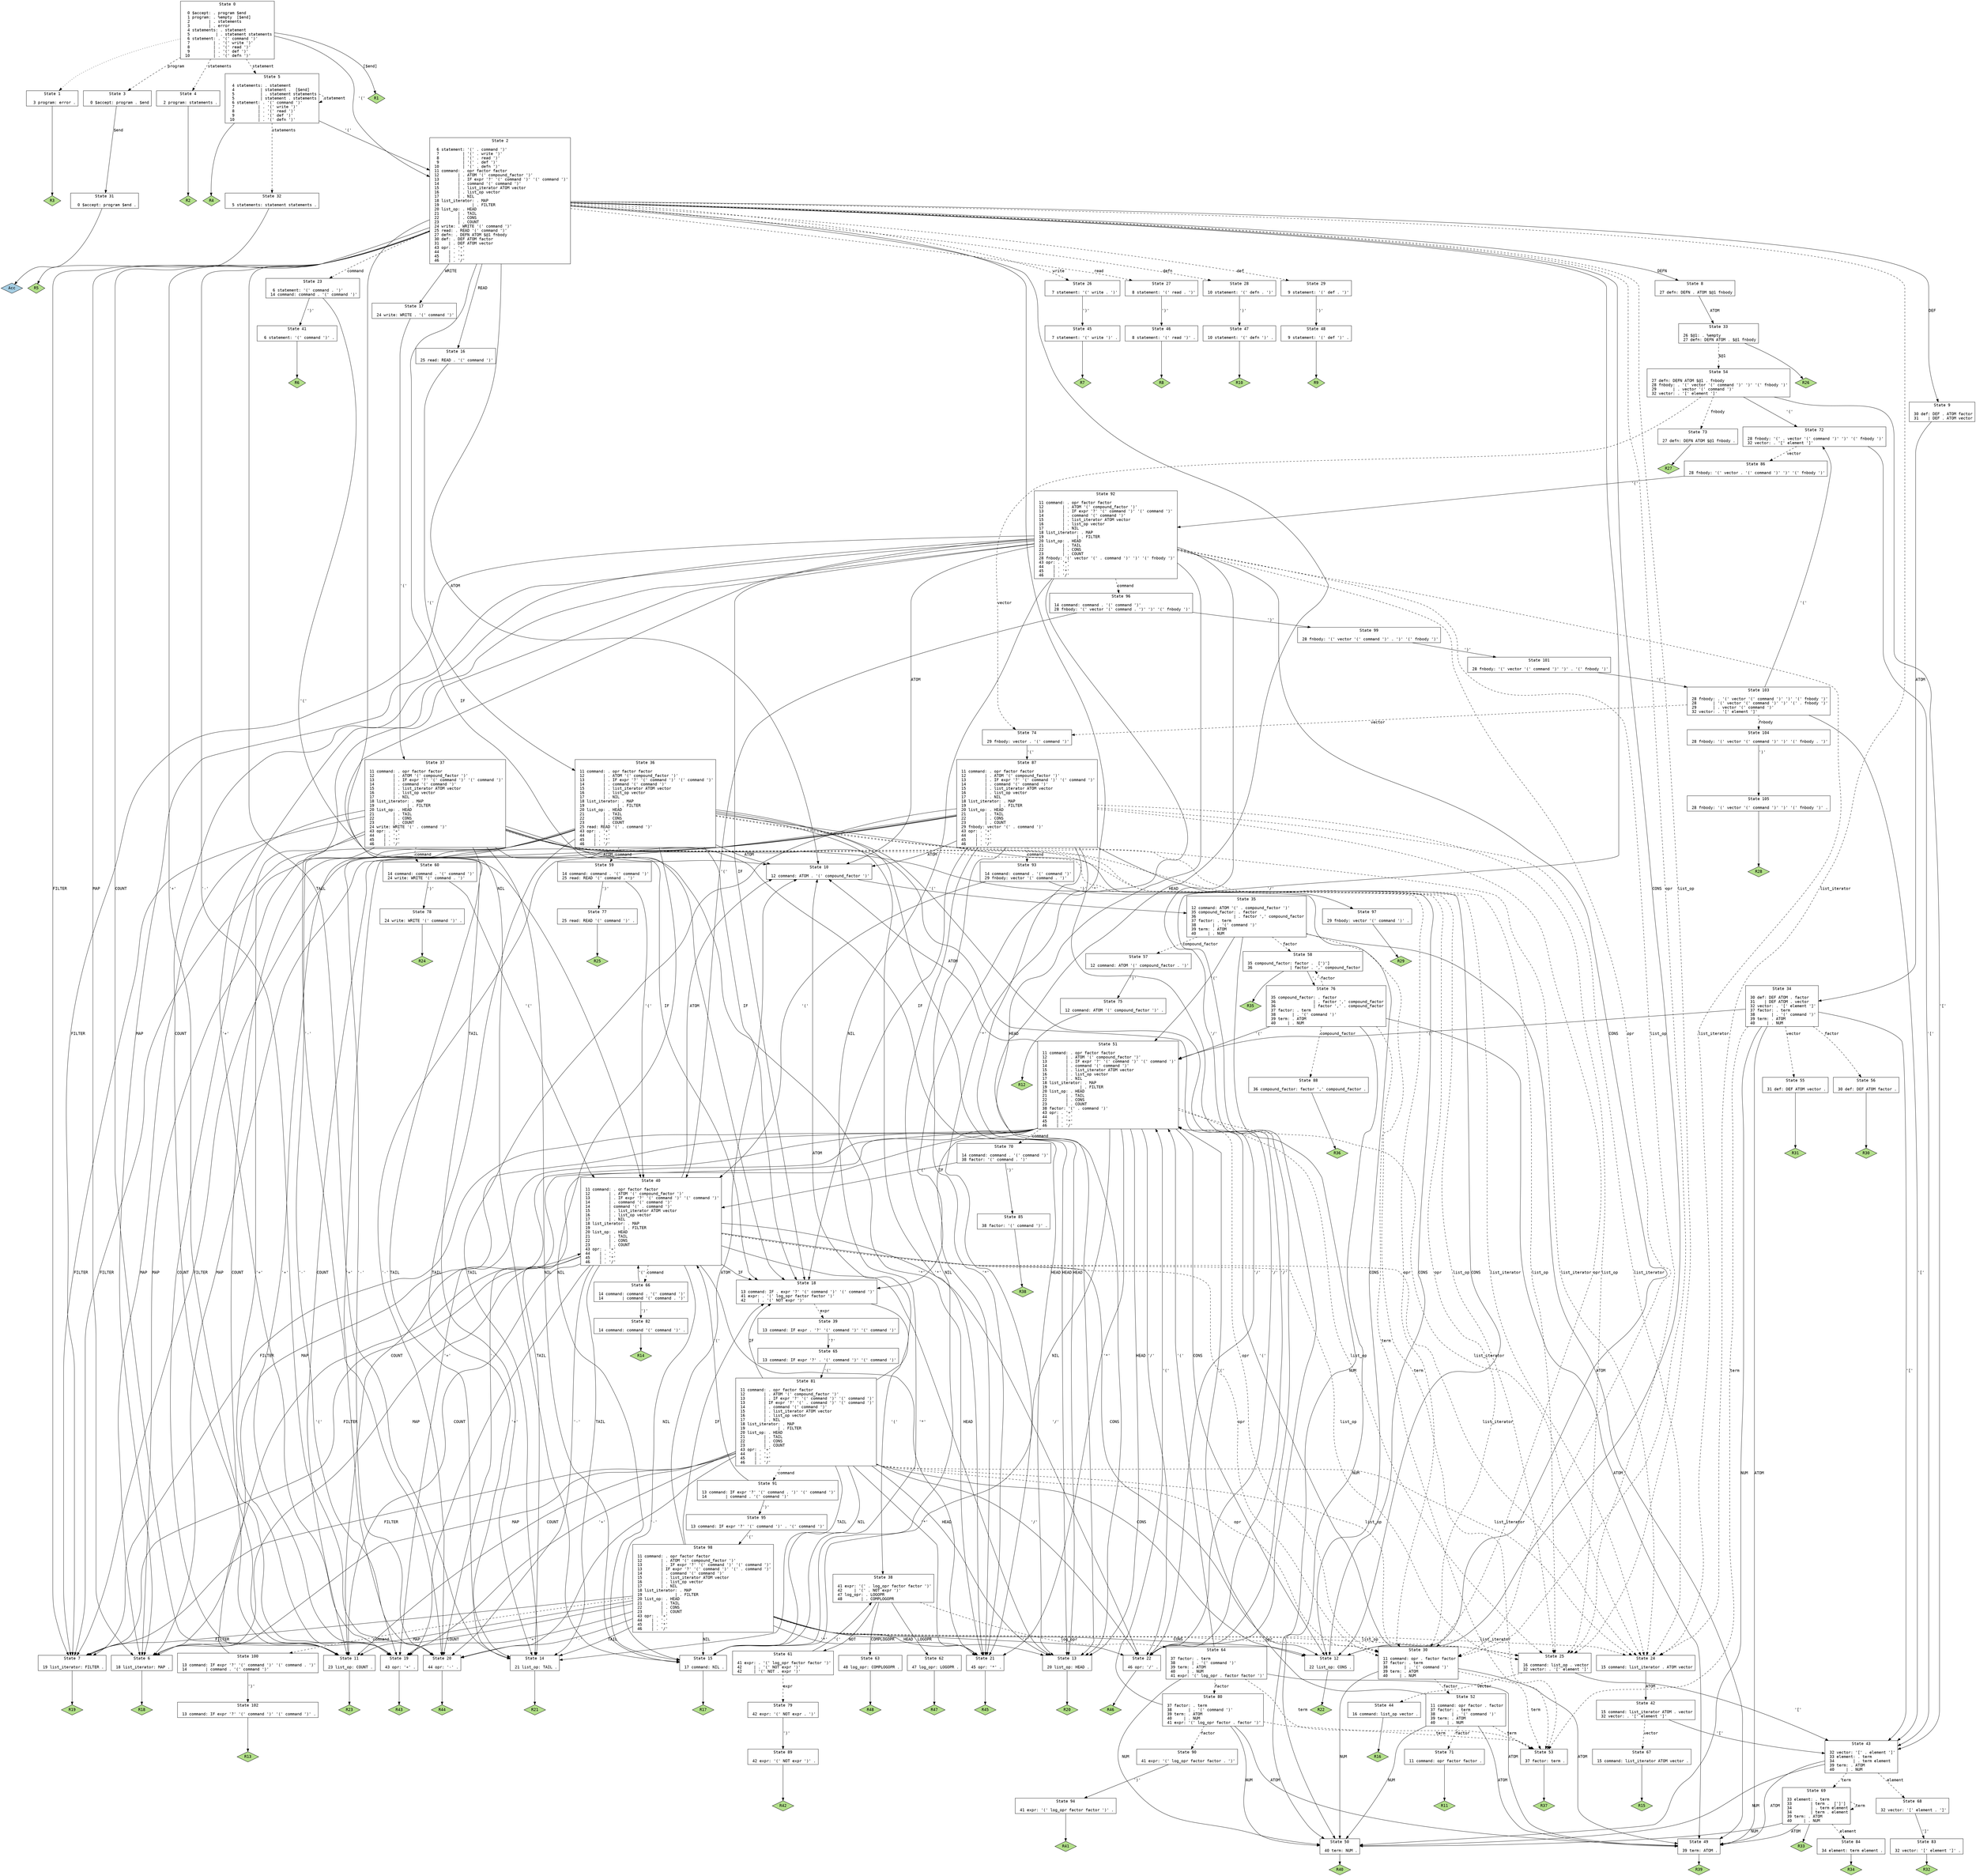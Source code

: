 // Generated by GNU Bison 3.0.4.
// Report bugs to <bug-bison@gnu.org>.
// Home page: <http://www.gnu.org/software/bison/>.

digraph "syntax.y"
{
  node [fontname = courier, shape = box, colorscheme = paired6]
  edge [fontname = courier]

  0 [label="State 0\n\l  0 $accept: . program $end\l  1 program: . %empty  [$end]\l  2        | . statements\l  3        | . error\l  4 statements: . statement\l  5           | . statement statements\l  6 statement: . '(' command ')'\l  7          | . '(' write ')'\l  8          | . '(' read ')'\l  9          | . '(' def ')'\l 10          | . '(' defn ')'\l"]
  0 -> 1 [style=dotted]
  0 -> 2 [style=solid label="'('"]
  0 -> 3 [style=dashed label="program"]
  0 -> 4 [style=dashed label="statements"]
  0 -> 5 [style=dashed label="statement"]
  0 -> "0R1" [label="[$end]", style=solid]
 "0R1" [label="R1", fillcolor=3, shape=diamond, style=filled]
  1 [label="State 1\n\l  3 program: error .\l"]
  1 -> "1R3" [style=solid]
 "1R3" [label="R3", fillcolor=3, shape=diamond, style=filled]
  2 [label="State 2\n\l  6 statement: '(' . command ')'\l  7          | '(' . write ')'\l  8          | '(' . read ')'\l  9          | '(' . def ')'\l 10          | '(' . defn ')'\l 11 command: . opr factor factor\l 12        | . ATOM '(' compound_factor ')'\l 13        | . IF expr '?' '(' command ')' '(' command ')'\l 14        | . command '(' command ')'\l 15        | . list_iterator ATOM vector\l 16        | . list_op vector\l 17        | . NIL\l 18 list_iterator: . MAP\l 19              | . FILTER\l 20 list_op: . HEAD\l 21        | . TAIL\l 22        | . CONS\l 23        | . COUNT\l 24 write: . WRITE '(' command ')'\l 25 read: . READ '(' command ')'\l 27 defn: . DEFN ATOM $@1 fnbody\l 30 def: . DEF ATOM factor\l 31    | . DEF ATOM vector\l 43 opr: . '+'\l 44    | . '-'\l 45    | . '*'\l 46    | . '/'\l"]
  2 -> 6 [style=solid label="MAP"]
  2 -> 7 [style=solid label="FILTER"]
  2 -> 8 [style=solid label="DEFN"]
  2 -> 9 [style=solid label="DEF"]
  2 -> 10 [style=solid label="ATOM"]
  2 -> 11 [style=solid label="COUNT"]
  2 -> 12 [style=solid label="CONS"]
  2 -> 13 [style=solid label="HEAD"]
  2 -> 14 [style=solid label="TAIL"]
  2 -> 15 [style=solid label="NIL"]
  2 -> 16 [style=solid label="READ"]
  2 -> 17 [style=solid label="WRITE"]
  2 -> 18 [style=solid label="IF"]
  2 -> 19 [style=solid label="'+'"]
  2 -> 20 [style=solid label="'-'"]
  2 -> 21 [style=solid label="'*'"]
  2 -> 22 [style=solid label="'/'"]
  2 -> 23 [style=dashed label="command"]
  2 -> 24 [style=dashed label="list_iterator"]
  2 -> 25 [style=dashed label="list_op"]
  2 -> 26 [style=dashed label="write"]
  2 -> 27 [style=dashed label="read"]
  2 -> 28 [style=dashed label="defn"]
  2 -> 29 [style=dashed label="def"]
  2 -> 30 [style=dashed label="opr"]
  3 [label="State 3\n\l  0 $accept: program . $end\l"]
  3 -> 31 [style=solid label="$end"]
  4 [label="State 4\n\l  2 program: statements .\l"]
  4 -> "4R2" [style=solid]
 "4R2" [label="R2", fillcolor=3, shape=diamond, style=filled]
  5 [label="State 5\n\l  4 statements: . statement\l  4           | statement .  [$end]\l  5           | . statement statements\l  5           | statement . statements\l  6 statement: . '(' command ')'\l  7          | . '(' write ')'\l  8          | . '(' read ')'\l  9          | . '(' def ')'\l 10          | . '(' defn ')'\l"]
  5 -> 2 [style=solid label="'('"]
  5 -> 32 [style=dashed label="statements"]
  5 -> 5 [style=dashed label="statement"]
  5 -> "5R4" [style=solid]
 "5R4" [label="R4", fillcolor=3, shape=diamond, style=filled]
  6 [label="State 6\n\l 18 list_iterator: MAP .\l"]
  6 -> "6R18" [style=solid]
 "6R18" [label="R18", fillcolor=3, shape=diamond, style=filled]
  7 [label="State 7\n\l 19 list_iterator: FILTER .\l"]
  7 -> "7R19" [style=solid]
 "7R19" [label="R19", fillcolor=3, shape=diamond, style=filled]
  8 [label="State 8\n\l 27 defn: DEFN . ATOM $@1 fnbody\l"]
  8 -> 33 [style=solid label="ATOM"]
  9 [label="State 9\n\l 30 def: DEF . ATOM factor\l 31    | DEF . ATOM vector\l"]
  9 -> 34 [style=solid label="ATOM"]
  10 [label="State 10\n\l 12 command: ATOM . '(' compound_factor ')'\l"]
  10 -> 35 [style=solid label="'('"]
  11 [label="State 11\n\l 23 list_op: COUNT .\l"]
  11 -> "11R23" [style=solid]
 "11R23" [label="R23", fillcolor=3, shape=diamond, style=filled]
  12 [label="State 12\n\l 22 list_op: CONS .\l"]
  12 -> "12R22" [style=solid]
 "12R22" [label="R22", fillcolor=3, shape=diamond, style=filled]
  13 [label="State 13\n\l 20 list_op: HEAD .\l"]
  13 -> "13R20" [style=solid]
 "13R20" [label="R20", fillcolor=3, shape=diamond, style=filled]
  14 [label="State 14\n\l 21 list_op: TAIL .\l"]
  14 -> "14R21" [style=solid]
 "14R21" [label="R21", fillcolor=3, shape=diamond, style=filled]
  15 [label="State 15\n\l 17 command: NIL .\l"]
  15 -> "15R17" [style=solid]
 "15R17" [label="R17", fillcolor=3, shape=diamond, style=filled]
  16 [label="State 16\n\l 25 read: READ . '(' command ')'\l"]
  16 -> 36 [style=solid label="'('"]
  17 [label="State 17\n\l 24 write: WRITE . '(' command ')'\l"]
  17 -> 37 [style=solid label="'('"]
  18 [label="State 18\n\l 13 command: IF . expr '?' '(' command ')' '(' command ')'\l 41 expr: . '(' log_opr factor factor ')'\l 42     | . '(' NOT expr ')'\l"]
  18 -> 38 [style=solid label="'('"]
  18 -> 39 [style=dashed label="expr"]
  19 [label="State 19\n\l 43 opr: '+' .\l"]
  19 -> "19R43" [style=solid]
 "19R43" [label="R43", fillcolor=3, shape=diamond, style=filled]
  20 [label="State 20\n\l 44 opr: '-' .\l"]
  20 -> "20R44" [style=solid]
 "20R44" [label="R44", fillcolor=3, shape=diamond, style=filled]
  21 [label="State 21\n\l 45 opr: '*' .\l"]
  21 -> "21R45" [style=solid]
 "21R45" [label="R45", fillcolor=3, shape=diamond, style=filled]
  22 [label="State 22\n\l 46 opr: '/' .\l"]
  22 -> "22R46" [style=solid]
 "22R46" [label="R46", fillcolor=3, shape=diamond, style=filled]
  23 [label="State 23\n\l  6 statement: '(' command . ')'\l 14 command: command . '(' command ')'\l"]
  23 -> 40 [style=solid label="'('"]
  23 -> 41 [style=solid label="')'"]
  24 [label="State 24\n\l 15 command: list_iterator . ATOM vector\l"]
  24 -> 42 [style=solid label="ATOM"]
  25 [label="State 25\n\l 16 command: list_op . vector\l 32 vector: . '[' element ']'\l"]
  25 -> 43 [style=solid label="'['"]
  25 -> 44 [style=dashed label="vector"]
  26 [label="State 26\n\l  7 statement: '(' write . ')'\l"]
  26 -> 45 [style=solid label="')'"]
  27 [label="State 27\n\l  8 statement: '(' read . ')'\l"]
  27 -> 46 [style=solid label="')'"]
  28 [label="State 28\n\l 10 statement: '(' defn . ')'\l"]
  28 -> 47 [style=solid label="')'"]
  29 [label="State 29\n\l  9 statement: '(' def . ')'\l"]
  29 -> 48 [style=solid label="')'"]
  30 [label="State 30\n\l 11 command: opr . factor factor\l 37 factor: . term\l 38       | . '(' command ')'\l 39 term: . ATOM\l 40     | . NUM\l"]
  30 -> 49 [style=solid label="ATOM"]
  30 -> 50 [style=solid label="NUM"]
  30 -> 51 [style=solid label="'('"]
  30 -> 52 [style=dashed label="factor"]
  30 -> 53 [style=dashed label="term"]
  31 [label="State 31\n\l  0 $accept: program $end .\l"]
  31 -> "31R0" [style=solid]
 "31R0" [label="Acc", fillcolor=1, shape=diamond, style=filled]
  32 [label="State 32\n\l  5 statements: statement statements .\l"]
  32 -> "32R5" [style=solid]
 "32R5" [label="R5", fillcolor=3, shape=diamond, style=filled]
  33 [label="State 33\n\l 26 $@1: . %empty\l 27 defn: DEFN ATOM . $@1 fnbody\l"]
  33 -> 54 [style=dashed label="$@1"]
  33 -> "33R26" [style=solid]
 "33R26" [label="R26", fillcolor=3, shape=diamond, style=filled]
  34 [label="State 34\n\l 30 def: DEF ATOM . factor\l 31    | DEF ATOM . vector\l 32 vector: . '[' element ']'\l 37 factor: . term\l 38       | . '(' command ')'\l 39 term: . ATOM\l 40     | . NUM\l"]
  34 -> 49 [style=solid label="ATOM"]
  34 -> 50 [style=solid label="NUM"]
  34 -> 51 [style=solid label="'('"]
  34 -> 43 [style=solid label="'['"]
  34 -> 55 [style=dashed label="vector"]
  34 -> 56 [style=dashed label="factor"]
  34 -> 53 [style=dashed label="term"]
  35 [label="State 35\n\l 12 command: ATOM '(' . compound_factor ')'\l 35 compound_factor: . factor\l 36                | . factor ',' compound_factor\l 37 factor: . term\l 38       | . '(' command ')'\l 39 term: . ATOM\l 40     | . NUM\l"]
  35 -> 49 [style=solid label="ATOM"]
  35 -> 50 [style=solid label="NUM"]
  35 -> 51 [style=solid label="'('"]
  35 -> 57 [style=dashed label="compound_factor"]
  35 -> 58 [style=dashed label="factor"]
  35 -> 53 [style=dashed label="term"]
  36 [label="State 36\n\l 11 command: . opr factor factor\l 12        | . ATOM '(' compound_factor ')'\l 13        | . IF expr '?' '(' command ')' '(' command ')'\l 14        | . command '(' command ')'\l 15        | . list_iterator ATOM vector\l 16        | . list_op vector\l 17        | . NIL\l 18 list_iterator: . MAP\l 19              | . FILTER\l 20 list_op: . HEAD\l 21        | . TAIL\l 22        | . CONS\l 23        | . COUNT\l 25 read: READ '(' . command ')'\l 43 opr: . '+'\l 44    | . '-'\l 45    | . '*'\l 46    | . '/'\l"]
  36 -> 6 [style=solid label="MAP"]
  36 -> 7 [style=solid label="FILTER"]
  36 -> 10 [style=solid label="ATOM"]
  36 -> 11 [style=solid label="COUNT"]
  36 -> 12 [style=solid label="CONS"]
  36 -> 13 [style=solid label="HEAD"]
  36 -> 14 [style=solid label="TAIL"]
  36 -> 15 [style=solid label="NIL"]
  36 -> 18 [style=solid label="IF"]
  36 -> 19 [style=solid label="'+'"]
  36 -> 20 [style=solid label="'-'"]
  36 -> 21 [style=solid label="'*'"]
  36 -> 22 [style=solid label="'/'"]
  36 -> 59 [style=dashed label="command"]
  36 -> 24 [style=dashed label="list_iterator"]
  36 -> 25 [style=dashed label="list_op"]
  36 -> 30 [style=dashed label="opr"]
  37 [label="State 37\n\l 11 command: . opr factor factor\l 12        | . ATOM '(' compound_factor ')'\l 13        | . IF expr '?' '(' command ')' '(' command ')'\l 14        | . command '(' command ')'\l 15        | . list_iterator ATOM vector\l 16        | . list_op vector\l 17        | . NIL\l 18 list_iterator: . MAP\l 19              | . FILTER\l 20 list_op: . HEAD\l 21        | . TAIL\l 22        | . CONS\l 23        | . COUNT\l 24 write: WRITE '(' . command ')'\l 43 opr: . '+'\l 44    | . '-'\l 45    | . '*'\l 46    | . '/'\l"]
  37 -> 6 [style=solid label="MAP"]
  37 -> 7 [style=solid label="FILTER"]
  37 -> 10 [style=solid label="ATOM"]
  37 -> 11 [style=solid label="COUNT"]
  37 -> 12 [style=solid label="CONS"]
  37 -> 13 [style=solid label="HEAD"]
  37 -> 14 [style=solid label="TAIL"]
  37 -> 15 [style=solid label="NIL"]
  37 -> 18 [style=solid label="IF"]
  37 -> 19 [style=solid label="'+'"]
  37 -> 20 [style=solid label="'-'"]
  37 -> 21 [style=solid label="'*'"]
  37 -> 22 [style=solid label="'/'"]
  37 -> 60 [style=dashed label="command"]
  37 -> 24 [style=dashed label="list_iterator"]
  37 -> 25 [style=dashed label="list_op"]
  37 -> 30 [style=dashed label="opr"]
  38 [label="State 38\n\l 41 expr: '(' . log_opr factor factor ')'\l 42     | '(' . NOT expr ')'\l 47 log_opr: . LOGOPR\l 48        | . COMPLOGOPR\l"]
  38 -> 61 [style=solid label="NOT"]
  38 -> 62 [style=solid label="LOGOPR"]
  38 -> 63 [style=solid label="COMPLOGOPR"]
  38 -> 64 [style=dashed label="log_opr"]
  39 [label="State 39\n\l 13 command: IF expr . '?' '(' command ')' '(' command ')'\l"]
  39 -> 65 [style=solid label="'?'"]
  40 [label="State 40\n\l 11 command: . opr factor factor\l 12        | . ATOM '(' compound_factor ')'\l 13        | . IF expr '?' '(' command ')' '(' command ')'\l 14        | . command '(' command ')'\l 14        | command '(' . command ')'\l 15        | . list_iterator ATOM vector\l 16        | . list_op vector\l 17        | . NIL\l 18 list_iterator: . MAP\l 19              | . FILTER\l 20 list_op: . HEAD\l 21        | . TAIL\l 22        | . CONS\l 23        | . COUNT\l 43 opr: . '+'\l 44    | . '-'\l 45    | . '*'\l 46    | . '/'\l"]
  40 -> 6 [style=solid label="MAP"]
  40 -> 7 [style=solid label="FILTER"]
  40 -> 10 [style=solid label="ATOM"]
  40 -> 11 [style=solid label="COUNT"]
  40 -> 12 [style=solid label="CONS"]
  40 -> 13 [style=solid label="HEAD"]
  40 -> 14 [style=solid label="TAIL"]
  40 -> 15 [style=solid label="NIL"]
  40 -> 18 [style=solid label="IF"]
  40 -> 19 [style=solid label="'+'"]
  40 -> 20 [style=solid label="'-'"]
  40 -> 21 [style=solid label="'*'"]
  40 -> 22 [style=solid label="'/'"]
  40 -> 66 [style=dashed label="command"]
  40 -> 24 [style=dashed label="list_iterator"]
  40 -> 25 [style=dashed label="list_op"]
  40 -> 30 [style=dashed label="opr"]
  41 [label="State 41\n\l  6 statement: '(' command ')' .\l"]
  41 -> "41R6" [style=solid]
 "41R6" [label="R6", fillcolor=3, shape=diamond, style=filled]
  42 [label="State 42\n\l 15 command: list_iterator ATOM . vector\l 32 vector: . '[' element ']'\l"]
  42 -> 43 [style=solid label="'['"]
  42 -> 67 [style=dashed label="vector"]
  43 [label="State 43\n\l 32 vector: '[' . element ']'\l 33 element: . term\l 34        | . term element\l 39 term: . ATOM\l 40     | . NUM\l"]
  43 -> 49 [style=solid label="ATOM"]
  43 -> 50 [style=solid label="NUM"]
  43 -> 68 [style=dashed label="element"]
  43 -> 69 [style=dashed label="term"]
  44 [label="State 44\n\l 16 command: list_op vector .\l"]
  44 -> "44R16" [style=solid]
 "44R16" [label="R16", fillcolor=3, shape=diamond, style=filled]
  45 [label="State 45\n\l  7 statement: '(' write ')' .\l"]
  45 -> "45R7" [style=solid]
 "45R7" [label="R7", fillcolor=3, shape=diamond, style=filled]
  46 [label="State 46\n\l  8 statement: '(' read ')' .\l"]
  46 -> "46R8" [style=solid]
 "46R8" [label="R8", fillcolor=3, shape=diamond, style=filled]
  47 [label="State 47\n\l 10 statement: '(' defn ')' .\l"]
  47 -> "47R10" [style=solid]
 "47R10" [label="R10", fillcolor=3, shape=diamond, style=filled]
  48 [label="State 48\n\l  9 statement: '(' def ')' .\l"]
  48 -> "48R9" [style=solid]
 "48R9" [label="R9", fillcolor=3, shape=diamond, style=filled]
  49 [label="State 49\n\l 39 term: ATOM .\l"]
  49 -> "49R39" [style=solid]
 "49R39" [label="R39", fillcolor=3, shape=diamond, style=filled]
  50 [label="State 50\n\l 40 term: NUM .\l"]
  50 -> "50R40" [style=solid]
 "50R40" [label="R40", fillcolor=3, shape=diamond, style=filled]
  51 [label="State 51\n\l 11 command: . opr factor factor\l 12        | . ATOM '(' compound_factor ')'\l 13        | . IF expr '?' '(' command ')' '(' command ')'\l 14        | . command '(' command ')'\l 15        | . list_iterator ATOM vector\l 16        | . list_op vector\l 17        | . NIL\l 18 list_iterator: . MAP\l 19              | . FILTER\l 20 list_op: . HEAD\l 21        | . TAIL\l 22        | . CONS\l 23        | . COUNT\l 38 factor: '(' . command ')'\l 43 opr: . '+'\l 44    | . '-'\l 45    | . '*'\l 46    | . '/'\l"]
  51 -> 6 [style=solid label="MAP"]
  51 -> 7 [style=solid label="FILTER"]
  51 -> 10 [style=solid label="ATOM"]
  51 -> 11 [style=solid label="COUNT"]
  51 -> 12 [style=solid label="CONS"]
  51 -> 13 [style=solid label="HEAD"]
  51 -> 14 [style=solid label="TAIL"]
  51 -> 15 [style=solid label="NIL"]
  51 -> 18 [style=solid label="IF"]
  51 -> 19 [style=solid label="'+'"]
  51 -> 20 [style=solid label="'-'"]
  51 -> 21 [style=solid label="'*'"]
  51 -> 22 [style=solid label="'/'"]
  51 -> 70 [style=dashed label="command"]
  51 -> 24 [style=dashed label="list_iterator"]
  51 -> 25 [style=dashed label="list_op"]
  51 -> 30 [style=dashed label="opr"]
  52 [label="State 52\n\l 11 command: opr factor . factor\l 37 factor: . term\l 38       | . '(' command ')'\l 39 term: . ATOM\l 40     | . NUM\l"]
  52 -> 49 [style=solid label="ATOM"]
  52 -> 50 [style=solid label="NUM"]
  52 -> 51 [style=solid label="'('"]
  52 -> 71 [style=dashed label="factor"]
  52 -> 53 [style=dashed label="term"]
  53 [label="State 53\n\l 37 factor: term .\l"]
  53 -> "53R37" [style=solid]
 "53R37" [label="R37", fillcolor=3, shape=diamond, style=filled]
  54 [label="State 54\n\l 27 defn: DEFN ATOM $@1 . fnbody\l 28 fnbody: . '(' vector '(' command ')' ')' '(' fnbody ')'\l 29       | . vector '(' command ')'\l 32 vector: . '[' element ']'\l"]
  54 -> 72 [style=solid label="'('"]
  54 -> 43 [style=solid label="'['"]
  54 -> 73 [style=dashed label="fnbody"]
  54 -> 74 [style=dashed label="vector"]
  55 [label="State 55\n\l 31 def: DEF ATOM vector .\l"]
  55 -> "55R31" [style=solid]
 "55R31" [label="R31", fillcolor=3, shape=diamond, style=filled]
  56 [label="State 56\n\l 30 def: DEF ATOM factor .\l"]
  56 -> "56R30" [style=solid]
 "56R30" [label="R30", fillcolor=3, shape=diamond, style=filled]
  57 [label="State 57\n\l 12 command: ATOM '(' compound_factor . ')'\l"]
  57 -> 75 [style=solid label="')'"]
  58 [label="State 58\n\l 35 compound_factor: factor .  [')']\l 36                | factor . ',' compound_factor\l"]
  58 -> 76 [style=solid label="','"]
  58 -> "58R35" [style=solid]
 "58R35" [label="R35", fillcolor=3, shape=diamond, style=filled]
  59 [label="State 59\n\l 14 command: command . '(' command ')'\l 25 read: READ '(' command . ')'\l"]
  59 -> 40 [style=solid label="'('"]
  59 -> 77 [style=solid label="')'"]
  60 [label="State 60\n\l 14 command: command . '(' command ')'\l 24 write: WRITE '(' command . ')'\l"]
  60 -> 40 [style=solid label="'('"]
  60 -> 78 [style=solid label="')'"]
  61 [label="State 61\n\l 41 expr: . '(' log_opr factor factor ')'\l 42     | . '(' NOT expr ')'\l 42     | '(' NOT . expr ')'\l"]
  61 -> 38 [style=solid label="'('"]
  61 -> 79 [style=dashed label="expr"]
  62 [label="State 62\n\l 47 log_opr: LOGOPR .\l"]
  62 -> "62R47" [style=solid]
 "62R47" [label="R47", fillcolor=3, shape=diamond, style=filled]
  63 [label="State 63\n\l 48 log_opr: COMPLOGOPR .\l"]
  63 -> "63R48" [style=solid]
 "63R48" [label="R48", fillcolor=3, shape=diamond, style=filled]
  64 [label="State 64\n\l 37 factor: . term\l 38       | . '(' command ')'\l 39 term: . ATOM\l 40     | . NUM\l 41 expr: '(' log_opr . factor factor ')'\l"]
  64 -> 49 [style=solid label="ATOM"]
  64 -> 50 [style=solid label="NUM"]
  64 -> 51 [style=solid label="'('"]
  64 -> 80 [style=dashed label="factor"]
  64 -> 53 [style=dashed label="term"]
  65 [label="State 65\n\l 13 command: IF expr '?' . '(' command ')' '(' command ')'\l"]
  65 -> 81 [style=solid label="'('"]
  66 [label="State 66\n\l 14 command: command . '(' command ')'\l 14        | command '(' command . ')'\l"]
  66 -> 40 [style=solid label="'('"]
  66 -> 82 [style=solid label="')'"]
  67 [label="State 67\n\l 15 command: list_iterator ATOM vector .\l"]
  67 -> "67R15" [style=solid]
 "67R15" [label="R15", fillcolor=3, shape=diamond, style=filled]
  68 [label="State 68\n\l 32 vector: '[' element . ']'\l"]
  68 -> 83 [style=solid label="']'"]
  69 [label="State 69\n\l 33 element: . term\l 33        | term .  [']']\l 34        | . term element\l 34        | term . element\l 39 term: . ATOM\l 40     | . NUM\l"]
  69 -> 49 [style=solid label="ATOM"]
  69 -> 50 [style=solid label="NUM"]
  69 -> 84 [style=dashed label="element"]
  69 -> 69 [style=dashed label="term"]
  69 -> "69R33" [style=solid]
 "69R33" [label="R33", fillcolor=3, shape=diamond, style=filled]
  70 [label="State 70\n\l 14 command: command . '(' command ')'\l 38 factor: '(' command . ')'\l"]
  70 -> 40 [style=solid label="'('"]
  70 -> 85 [style=solid label="')'"]
  71 [label="State 71\n\l 11 command: opr factor factor .\l"]
  71 -> "71R11" [style=solid]
 "71R11" [label="R11", fillcolor=3, shape=diamond, style=filled]
  72 [label="State 72\n\l 28 fnbody: '(' . vector '(' command ')' ')' '(' fnbody ')'\l 32 vector: . '[' element ']'\l"]
  72 -> 43 [style=solid label="'['"]
  72 -> 86 [style=dashed label="vector"]
  73 [label="State 73\n\l 27 defn: DEFN ATOM $@1 fnbody .\l"]
  73 -> "73R27" [style=solid]
 "73R27" [label="R27", fillcolor=3, shape=diamond, style=filled]
  74 [label="State 74\n\l 29 fnbody: vector . '(' command ')'\l"]
  74 -> 87 [style=solid label="'('"]
  75 [label="State 75\n\l 12 command: ATOM '(' compound_factor ')' .\l"]
  75 -> "75R12" [style=solid]
 "75R12" [label="R12", fillcolor=3, shape=diamond, style=filled]
  76 [label="State 76\n\l 35 compound_factor: . factor\l 36                | . factor ',' compound_factor\l 36                | factor ',' . compound_factor\l 37 factor: . term\l 38       | . '(' command ')'\l 39 term: . ATOM\l 40     | . NUM\l"]
  76 -> 49 [style=solid label="ATOM"]
  76 -> 50 [style=solid label="NUM"]
  76 -> 51 [style=solid label="'('"]
  76 -> 88 [style=dashed label="compound_factor"]
  76 -> 58 [style=dashed label="factor"]
  76 -> 53 [style=dashed label="term"]
  77 [label="State 77\n\l 25 read: READ '(' command ')' .\l"]
  77 -> "77R25" [style=solid]
 "77R25" [label="R25", fillcolor=3, shape=diamond, style=filled]
  78 [label="State 78\n\l 24 write: WRITE '(' command ')' .\l"]
  78 -> "78R24" [style=solid]
 "78R24" [label="R24", fillcolor=3, shape=diamond, style=filled]
  79 [label="State 79\n\l 42 expr: '(' NOT expr . ')'\l"]
  79 -> 89 [style=solid label="')'"]
  80 [label="State 80\n\l 37 factor: . term\l 38       | . '(' command ')'\l 39 term: . ATOM\l 40     | . NUM\l 41 expr: '(' log_opr factor . factor ')'\l"]
  80 -> 49 [style=solid label="ATOM"]
  80 -> 50 [style=solid label="NUM"]
  80 -> 51 [style=solid label="'('"]
  80 -> 90 [style=dashed label="factor"]
  80 -> 53 [style=dashed label="term"]
  81 [label="State 81\n\l 11 command: . opr factor factor\l 12        | . ATOM '(' compound_factor ')'\l 13        | . IF expr '?' '(' command ')' '(' command ')'\l 13        | IF expr '?' '(' . command ')' '(' command ')'\l 14        | . command '(' command ')'\l 15        | . list_iterator ATOM vector\l 16        | . list_op vector\l 17        | . NIL\l 18 list_iterator: . MAP\l 19              | . FILTER\l 20 list_op: . HEAD\l 21        | . TAIL\l 22        | . CONS\l 23        | . COUNT\l 43 opr: . '+'\l 44    | . '-'\l 45    | . '*'\l 46    | . '/'\l"]
  81 -> 6 [style=solid label="MAP"]
  81 -> 7 [style=solid label="FILTER"]
  81 -> 10 [style=solid label="ATOM"]
  81 -> 11 [style=solid label="COUNT"]
  81 -> 12 [style=solid label="CONS"]
  81 -> 13 [style=solid label="HEAD"]
  81 -> 14 [style=solid label="TAIL"]
  81 -> 15 [style=solid label="NIL"]
  81 -> 18 [style=solid label="IF"]
  81 -> 19 [style=solid label="'+'"]
  81 -> 20 [style=solid label="'-'"]
  81 -> 21 [style=solid label="'*'"]
  81 -> 22 [style=solid label="'/'"]
  81 -> 91 [style=dashed label="command"]
  81 -> 24 [style=dashed label="list_iterator"]
  81 -> 25 [style=dashed label="list_op"]
  81 -> 30 [style=dashed label="opr"]
  82 [label="State 82\n\l 14 command: command '(' command ')' .\l"]
  82 -> "82R14" [style=solid]
 "82R14" [label="R14", fillcolor=3, shape=diamond, style=filled]
  83 [label="State 83\n\l 32 vector: '[' element ']' .\l"]
  83 -> "83R32" [style=solid]
 "83R32" [label="R32", fillcolor=3, shape=diamond, style=filled]
  84 [label="State 84\n\l 34 element: term element .\l"]
  84 -> "84R34" [style=solid]
 "84R34" [label="R34", fillcolor=3, shape=diamond, style=filled]
  85 [label="State 85\n\l 38 factor: '(' command ')' .\l"]
  85 -> "85R38" [style=solid]
 "85R38" [label="R38", fillcolor=3, shape=diamond, style=filled]
  86 [label="State 86\n\l 28 fnbody: '(' vector . '(' command ')' ')' '(' fnbody ')'\l"]
  86 -> 92 [style=solid label="'('"]
  87 [label="State 87\n\l 11 command: . opr factor factor\l 12        | . ATOM '(' compound_factor ')'\l 13        | . IF expr '?' '(' command ')' '(' command ')'\l 14        | . command '(' command ')'\l 15        | . list_iterator ATOM vector\l 16        | . list_op vector\l 17        | . NIL\l 18 list_iterator: . MAP\l 19              | . FILTER\l 20 list_op: . HEAD\l 21        | . TAIL\l 22        | . CONS\l 23        | . COUNT\l 29 fnbody: vector '(' . command ')'\l 43 opr: . '+'\l 44    | . '-'\l 45    | . '*'\l 46    | . '/'\l"]
  87 -> 6 [style=solid label="MAP"]
  87 -> 7 [style=solid label="FILTER"]
  87 -> 10 [style=solid label="ATOM"]
  87 -> 11 [style=solid label="COUNT"]
  87 -> 12 [style=solid label="CONS"]
  87 -> 13 [style=solid label="HEAD"]
  87 -> 14 [style=solid label="TAIL"]
  87 -> 15 [style=solid label="NIL"]
  87 -> 18 [style=solid label="IF"]
  87 -> 19 [style=solid label="'+'"]
  87 -> 20 [style=solid label="'-'"]
  87 -> 21 [style=solid label="'*'"]
  87 -> 22 [style=solid label="'/'"]
  87 -> 93 [style=dashed label="command"]
  87 -> 24 [style=dashed label="list_iterator"]
  87 -> 25 [style=dashed label="list_op"]
  87 -> 30 [style=dashed label="opr"]
  88 [label="State 88\n\l 36 compound_factor: factor ',' compound_factor .\l"]
  88 -> "88R36" [style=solid]
 "88R36" [label="R36", fillcolor=3, shape=diamond, style=filled]
  89 [label="State 89\n\l 42 expr: '(' NOT expr ')' .\l"]
  89 -> "89R42" [style=solid]
 "89R42" [label="R42", fillcolor=3, shape=diamond, style=filled]
  90 [label="State 90\n\l 41 expr: '(' log_opr factor factor . ')'\l"]
  90 -> 94 [style=solid label="')'"]
  91 [label="State 91\n\l 13 command: IF expr '?' '(' command . ')' '(' command ')'\l 14        | command . '(' command ')'\l"]
  91 -> 40 [style=solid label="'('"]
  91 -> 95 [style=solid label="')'"]
  92 [label="State 92\n\l 11 command: . opr factor factor\l 12        | . ATOM '(' compound_factor ')'\l 13        | . IF expr '?' '(' command ')' '(' command ')'\l 14        | . command '(' command ')'\l 15        | . list_iterator ATOM vector\l 16        | . list_op vector\l 17        | . NIL\l 18 list_iterator: . MAP\l 19              | . FILTER\l 20 list_op: . HEAD\l 21        | . TAIL\l 22        | . CONS\l 23        | . COUNT\l 28 fnbody: '(' vector '(' . command ')' ')' '(' fnbody ')'\l 43 opr: . '+'\l 44    | . '-'\l 45    | . '*'\l 46    | . '/'\l"]
  92 -> 6 [style=solid label="MAP"]
  92 -> 7 [style=solid label="FILTER"]
  92 -> 10 [style=solid label="ATOM"]
  92 -> 11 [style=solid label="COUNT"]
  92 -> 12 [style=solid label="CONS"]
  92 -> 13 [style=solid label="HEAD"]
  92 -> 14 [style=solid label="TAIL"]
  92 -> 15 [style=solid label="NIL"]
  92 -> 18 [style=solid label="IF"]
  92 -> 19 [style=solid label="'+'"]
  92 -> 20 [style=solid label="'-'"]
  92 -> 21 [style=solid label="'*'"]
  92 -> 22 [style=solid label="'/'"]
  92 -> 96 [style=dashed label="command"]
  92 -> 24 [style=dashed label="list_iterator"]
  92 -> 25 [style=dashed label="list_op"]
  92 -> 30 [style=dashed label="opr"]
  93 [label="State 93\n\l 14 command: command . '(' command ')'\l 29 fnbody: vector '(' command . ')'\l"]
  93 -> 40 [style=solid label="'('"]
  93 -> 97 [style=solid label="')'"]
  94 [label="State 94\n\l 41 expr: '(' log_opr factor factor ')' .\l"]
  94 -> "94R41" [style=solid]
 "94R41" [label="R41", fillcolor=3, shape=diamond, style=filled]
  95 [label="State 95\n\l 13 command: IF expr '?' '(' command ')' . '(' command ')'\l"]
  95 -> 98 [style=solid label="'('"]
  96 [label="State 96\n\l 14 command: command . '(' command ')'\l 28 fnbody: '(' vector '(' command . ')' ')' '(' fnbody ')'\l"]
  96 -> 40 [style=solid label="'('"]
  96 -> 99 [style=solid label="')'"]
  97 [label="State 97\n\l 29 fnbody: vector '(' command ')' .\l"]
  97 -> "97R29" [style=solid]
 "97R29" [label="R29", fillcolor=3, shape=diamond, style=filled]
  98 [label="State 98\n\l 11 command: . opr factor factor\l 12        | . ATOM '(' compound_factor ')'\l 13        | . IF expr '?' '(' command ')' '(' command ')'\l 13        | IF expr '?' '(' command ')' '(' . command ')'\l 14        | . command '(' command ')'\l 15        | . list_iterator ATOM vector\l 16        | . list_op vector\l 17        | . NIL\l 18 list_iterator: . MAP\l 19              | . FILTER\l 20 list_op: . HEAD\l 21        | . TAIL\l 22        | . CONS\l 23        | . COUNT\l 43 opr: . '+'\l 44    | . '-'\l 45    | . '*'\l 46    | . '/'\l"]
  98 -> 6 [style=solid label="MAP"]
  98 -> 7 [style=solid label="FILTER"]
  98 -> 10 [style=solid label="ATOM"]
  98 -> 11 [style=solid label="COUNT"]
  98 -> 12 [style=solid label="CONS"]
  98 -> 13 [style=solid label="HEAD"]
  98 -> 14 [style=solid label="TAIL"]
  98 -> 15 [style=solid label="NIL"]
  98 -> 18 [style=solid label="IF"]
  98 -> 19 [style=solid label="'+'"]
  98 -> 20 [style=solid label="'-'"]
  98 -> 21 [style=solid label="'*'"]
  98 -> 22 [style=solid label="'/'"]
  98 -> 100 [style=dashed label="command"]
  98 -> 24 [style=dashed label="list_iterator"]
  98 -> 25 [style=dashed label="list_op"]
  98 -> 30 [style=dashed label="opr"]
  99 [label="State 99\n\l 28 fnbody: '(' vector '(' command ')' . ')' '(' fnbody ')'\l"]
  99 -> 101 [style=solid label="')'"]
  100 [label="State 100\n\l 13 command: IF expr '?' '(' command ')' '(' command . ')'\l 14        | command . '(' command ')'\l"]
  100 -> 40 [style=solid label="'('"]
  100 -> 102 [style=solid label="')'"]
  101 [label="State 101\n\l 28 fnbody: '(' vector '(' command ')' ')' . '(' fnbody ')'\l"]
  101 -> 103 [style=solid label="'('"]
  102 [label="State 102\n\l 13 command: IF expr '?' '(' command ')' '(' command ')' .\l"]
  102 -> "102R13" [style=solid]
 "102R13" [label="R13", fillcolor=3, shape=diamond, style=filled]
  103 [label="State 103\n\l 28 fnbody: . '(' vector '(' command ')' ')' '(' fnbody ')'\l 28       | '(' vector '(' command ')' ')' '(' . fnbody ')'\l 29       | . vector '(' command ')'\l 32 vector: . '[' element ']'\l"]
  103 -> 72 [style=solid label="'('"]
  103 -> 43 [style=solid label="'['"]
  103 -> 104 [style=dashed label="fnbody"]
  103 -> 74 [style=dashed label="vector"]
  104 [label="State 104\n\l 28 fnbody: '(' vector '(' command ')' ')' '(' fnbody . ')'\l"]
  104 -> 105 [style=solid label="')'"]
  105 [label="State 105\n\l 28 fnbody: '(' vector '(' command ')' ')' '(' fnbody ')' .\l"]
  105 -> "105R28" [style=solid]
 "105R28" [label="R28", fillcolor=3, shape=diamond, style=filled]
}
